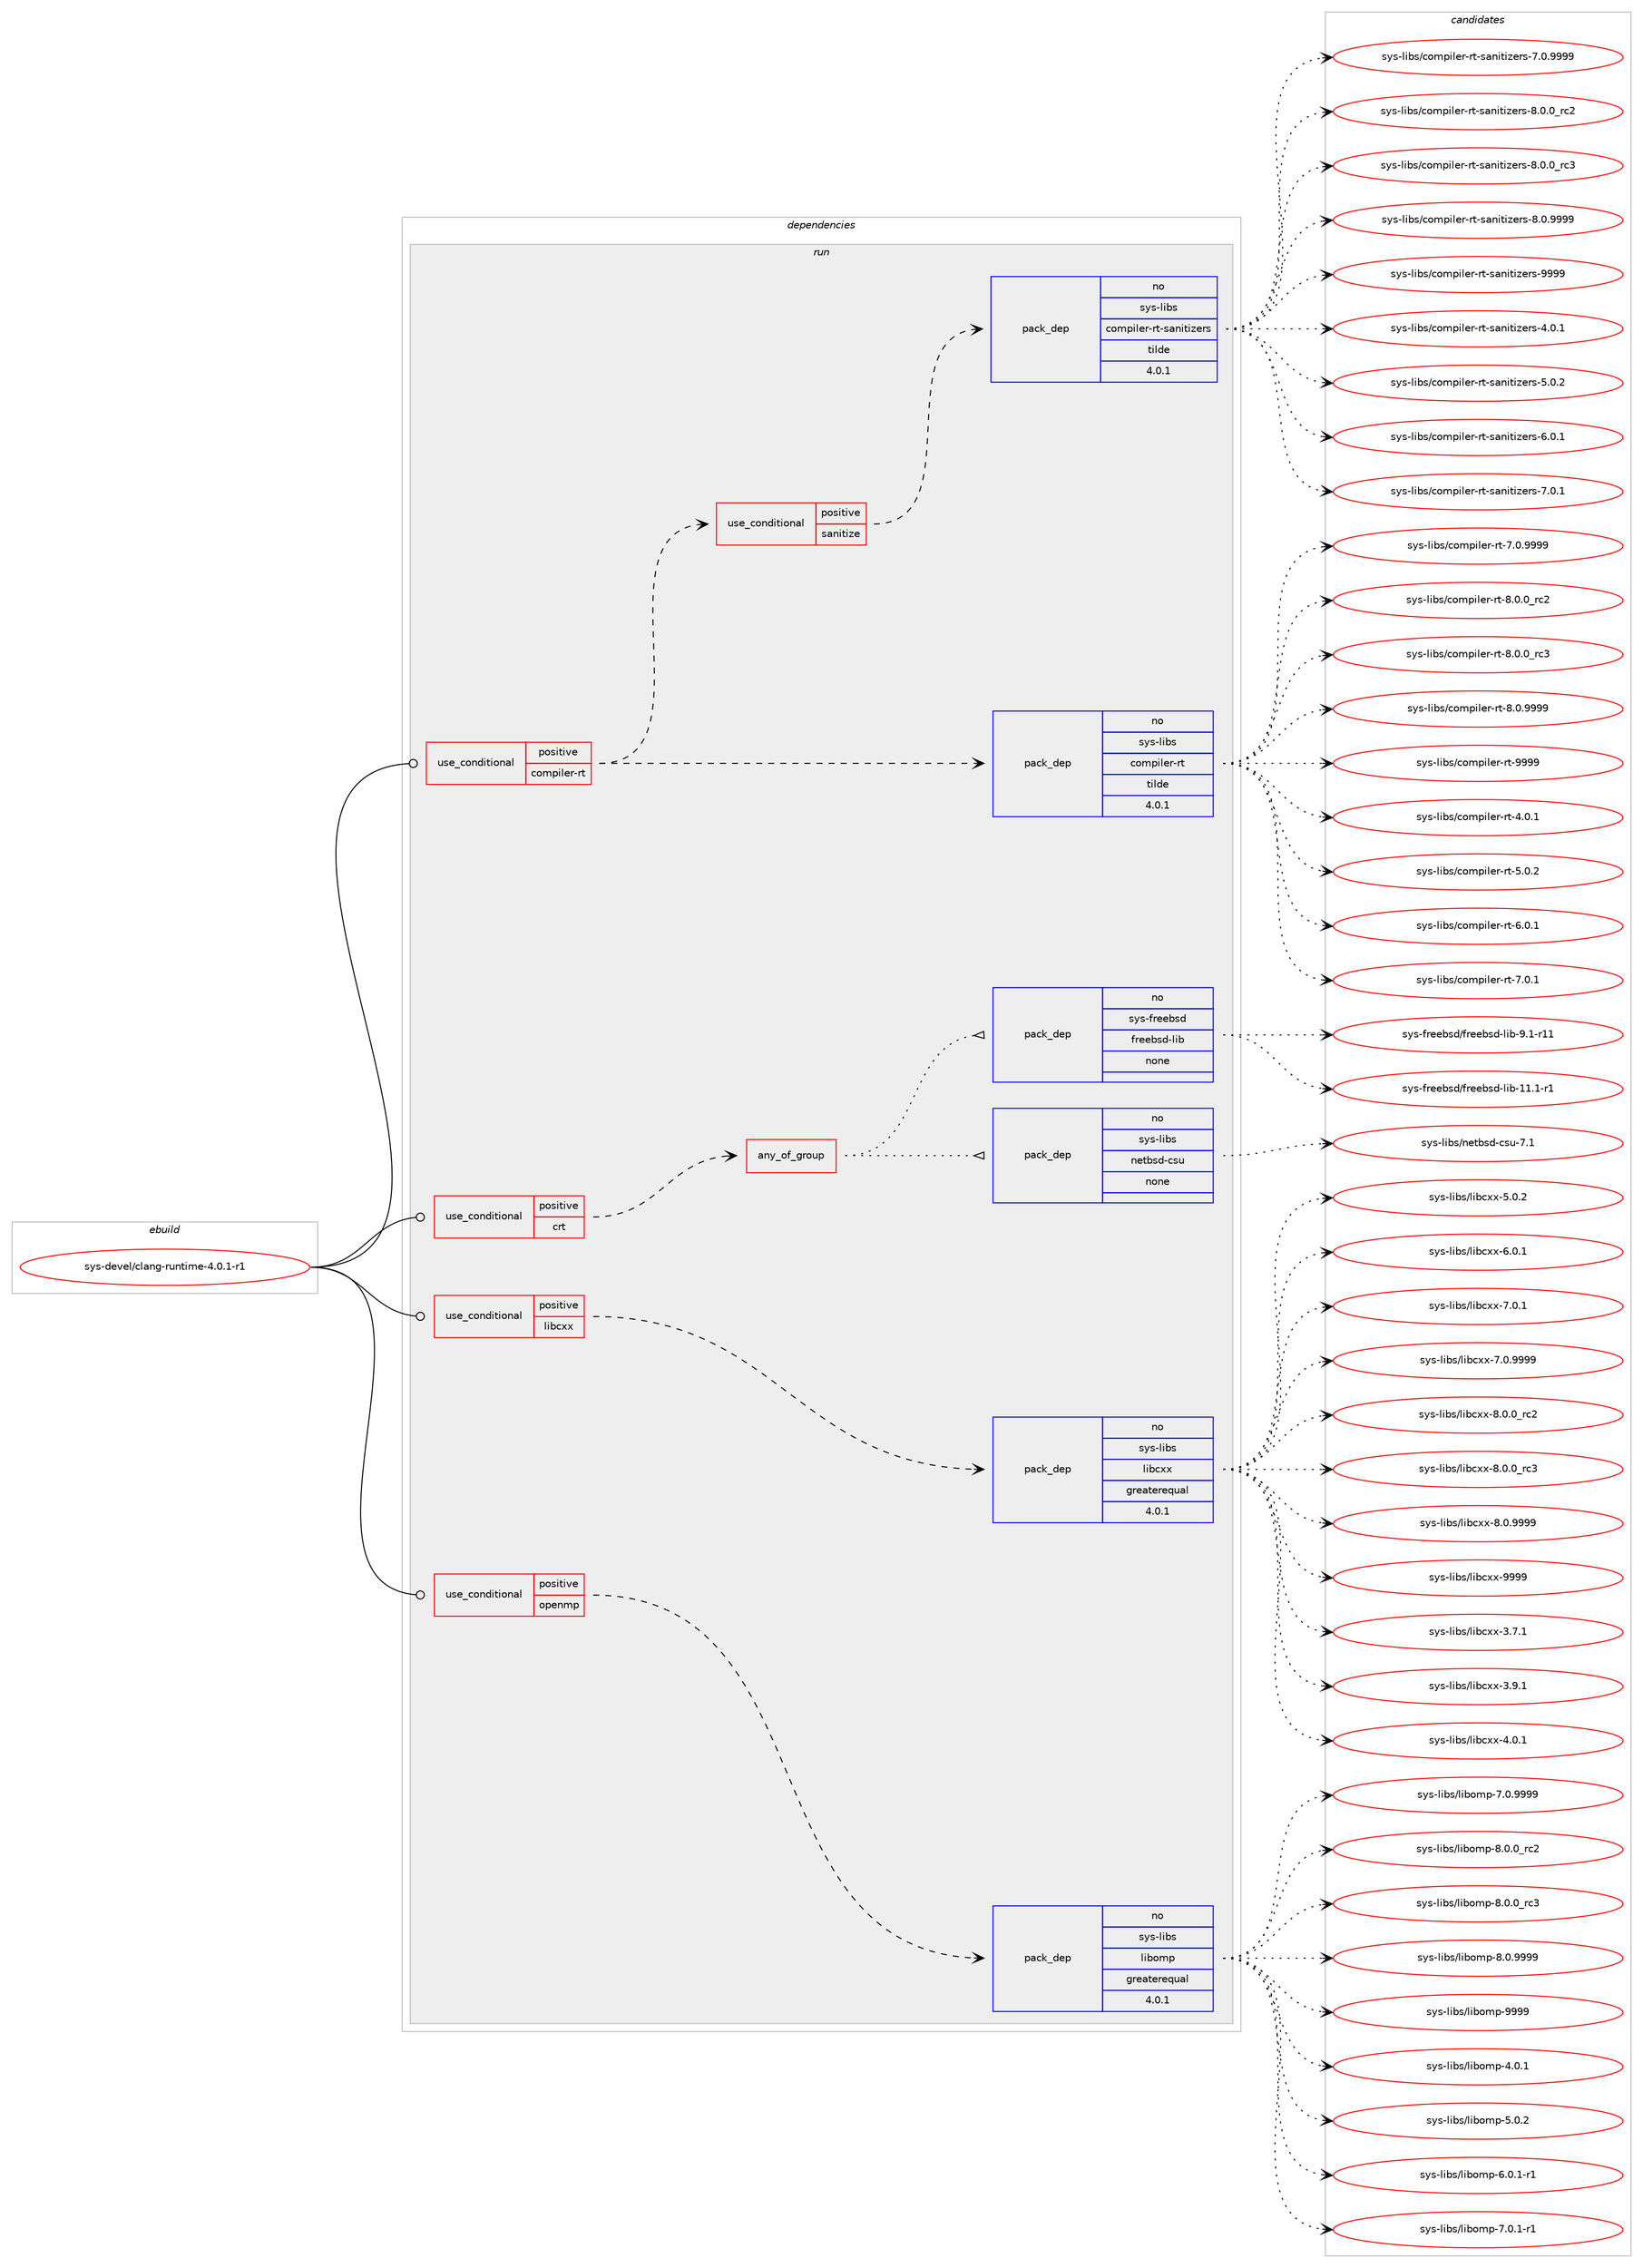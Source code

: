 digraph prolog {

# *************
# Graph options
# *************

newrank=true;
concentrate=true;
compound=true;
graph [rankdir=LR,fontname=Helvetica,fontsize=10,ranksep=1.5];#, ranksep=2.5, nodesep=0.2];
edge  [arrowhead=vee];
node  [fontname=Helvetica,fontsize=10];

# **********
# The ebuild
# **********

subgraph cluster_leftcol {
color=gray;
rank=same;
label=<<i>ebuild</i>>;
id [label="sys-devel/clang-runtime-4.0.1-r1", color=red, width=4, href="../sys-devel/clang-runtime-4.0.1-r1.svg"];
}

# ****************
# The dependencies
# ****************

subgraph cluster_midcol {
color=gray;
label=<<i>dependencies</i>>;
subgraph cluster_compile {
fillcolor="#eeeeee";
style=filled;
label=<<i>compile</i>>;
}
subgraph cluster_compileandrun {
fillcolor="#eeeeee";
style=filled;
label=<<i>compile and run</i>>;
}
subgraph cluster_run {
fillcolor="#eeeeee";
style=filled;
label=<<i>run</i>>;
subgraph cond459449 {
dependency1727011 [label=<<TABLE BORDER="0" CELLBORDER="1" CELLSPACING="0" CELLPADDING="4"><TR><TD ROWSPAN="3" CELLPADDING="10">use_conditional</TD></TR><TR><TD>positive</TD></TR><TR><TD>compiler-rt</TD></TR></TABLE>>, shape=none, color=red];
subgraph pack1239264 {
dependency1727012 [label=<<TABLE BORDER="0" CELLBORDER="1" CELLSPACING="0" CELLPADDING="4" WIDTH="220"><TR><TD ROWSPAN="6" CELLPADDING="30">pack_dep</TD></TR><TR><TD WIDTH="110">no</TD></TR><TR><TD>sys-libs</TD></TR><TR><TD>compiler-rt</TD></TR><TR><TD>tilde</TD></TR><TR><TD>4.0.1</TD></TR></TABLE>>, shape=none, color=blue];
}
dependency1727011:e -> dependency1727012:w [weight=20,style="dashed",arrowhead="vee"];
subgraph cond459450 {
dependency1727013 [label=<<TABLE BORDER="0" CELLBORDER="1" CELLSPACING="0" CELLPADDING="4"><TR><TD ROWSPAN="3" CELLPADDING="10">use_conditional</TD></TR><TR><TD>positive</TD></TR><TR><TD>sanitize</TD></TR></TABLE>>, shape=none, color=red];
subgraph pack1239265 {
dependency1727014 [label=<<TABLE BORDER="0" CELLBORDER="1" CELLSPACING="0" CELLPADDING="4" WIDTH="220"><TR><TD ROWSPAN="6" CELLPADDING="30">pack_dep</TD></TR><TR><TD WIDTH="110">no</TD></TR><TR><TD>sys-libs</TD></TR><TR><TD>compiler-rt-sanitizers</TD></TR><TR><TD>tilde</TD></TR><TR><TD>4.0.1</TD></TR></TABLE>>, shape=none, color=blue];
}
dependency1727013:e -> dependency1727014:w [weight=20,style="dashed",arrowhead="vee"];
}
dependency1727011:e -> dependency1727013:w [weight=20,style="dashed",arrowhead="vee"];
}
id:e -> dependency1727011:w [weight=20,style="solid",arrowhead="odot"];
subgraph cond459451 {
dependency1727015 [label=<<TABLE BORDER="0" CELLBORDER="1" CELLSPACING="0" CELLPADDING="4"><TR><TD ROWSPAN="3" CELLPADDING="10">use_conditional</TD></TR><TR><TD>positive</TD></TR><TR><TD>crt</TD></TR></TABLE>>, shape=none, color=red];
subgraph any27410 {
dependency1727016 [label=<<TABLE BORDER="0" CELLBORDER="1" CELLSPACING="0" CELLPADDING="4"><TR><TD CELLPADDING="10">any_of_group</TD></TR></TABLE>>, shape=none, color=red];subgraph pack1239266 {
dependency1727017 [label=<<TABLE BORDER="0" CELLBORDER="1" CELLSPACING="0" CELLPADDING="4" WIDTH="220"><TR><TD ROWSPAN="6" CELLPADDING="30">pack_dep</TD></TR><TR><TD WIDTH="110">no</TD></TR><TR><TD>sys-libs</TD></TR><TR><TD>netbsd-csu</TD></TR><TR><TD>none</TD></TR><TR><TD></TD></TR></TABLE>>, shape=none, color=blue];
}
dependency1727016:e -> dependency1727017:w [weight=20,style="dotted",arrowhead="oinv"];
subgraph pack1239267 {
dependency1727018 [label=<<TABLE BORDER="0" CELLBORDER="1" CELLSPACING="0" CELLPADDING="4" WIDTH="220"><TR><TD ROWSPAN="6" CELLPADDING="30">pack_dep</TD></TR><TR><TD WIDTH="110">no</TD></TR><TR><TD>sys-freebsd</TD></TR><TR><TD>freebsd-lib</TD></TR><TR><TD>none</TD></TR><TR><TD></TD></TR></TABLE>>, shape=none, color=blue];
}
dependency1727016:e -> dependency1727018:w [weight=20,style="dotted",arrowhead="oinv"];
}
dependency1727015:e -> dependency1727016:w [weight=20,style="dashed",arrowhead="vee"];
}
id:e -> dependency1727015:w [weight=20,style="solid",arrowhead="odot"];
subgraph cond459452 {
dependency1727019 [label=<<TABLE BORDER="0" CELLBORDER="1" CELLSPACING="0" CELLPADDING="4"><TR><TD ROWSPAN="3" CELLPADDING="10">use_conditional</TD></TR><TR><TD>positive</TD></TR><TR><TD>libcxx</TD></TR></TABLE>>, shape=none, color=red];
subgraph pack1239268 {
dependency1727020 [label=<<TABLE BORDER="0" CELLBORDER="1" CELLSPACING="0" CELLPADDING="4" WIDTH="220"><TR><TD ROWSPAN="6" CELLPADDING="30">pack_dep</TD></TR><TR><TD WIDTH="110">no</TD></TR><TR><TD>sys-libs</TD></TR><TR><TD>libcxx</TD></TR><TR><TD>greaterequal</TD></TR><TR><TD>4.0.1</TD></TR></TABLE>>, shape=none, color=blue];
}
dependency1727019:e -> dependency1727020:w [weight=20,style="dashed",arrowhead="vee"];
}
id:e -> dependency1727019:w [weight=20,style="solid",arrowhead="odot"];
subgraph cond459453 {
dependency1727021 [label=<<TABLE BORDER="0" CELLBORDER="1" CELLSPACING="0" CELLPADDING="4"><TR><TD ROWSPAN="3" CELLPADDING="10">use_conditional</TD></TR><TR><TD>positive</TD></TR><TR><TD>openmp</TD></TR></TABLE>>, shape=none, color=red];
subgraph pack1239269 {
dependency1727022 [label=<<TABLE BORDER="0" CELLBORDER="1" CELLSPACING="0" CELLPADDING="4" WIDTH="220"><TR><TD ROWSPAN="6" CELLPADDING="30">pack_dep</TD></TR><TR><TD WIDTH="110">no</TD></TR><TR><TD>sys-libs</TD></TR><TR><TD>libomp</TD></TR><TR><TD>greaterequal</TD></TR><TR><TD>4.0.1</TD></TR></TABLE>>, shape=none, color=blue];
}
dependency1727021:e -> dependency1727022:w [weight=20,style="dashed",arrowhead="vee"];
}
id:e -> dependency1727021:w [weight=20,style="solid",arrowhead="odot"];
}
}

# **************
# The candidates
# **************

subgraph cluster_choices {
rank=same;
color=gray;
label=<<i>candidates</i>>;

subgraph choice1239264 {
color=black;
nodesep=1;
choice1151211154510810598115479911110911210510810111445114116455246484649 [label="sys-libs/compiler-rt-4.0.1", color=red, width=4,href="../sys-libs/compiler-rt-4.0.1.svg"];
choice1151211154510810598115479911110911210510810111445114116455346484650 [label="sys-libs/compiler-rt-5.0.2", color=red, width=4,href="../sys-libs/compiler-rt-5.0.2.svg"];
choice1151211154510810598115479911110911210510810111445114116455446484649 [label="sys-libs/compiler-rt-6.0.1", color=red, width=4,href="../sys-libs/compiler-rt-6.0.1.svg"];
choice1151211154510810598115479911110911210510810111445114116455546484649 [label="sys-libs/compiler-rt-7.0.1", color=red, width=4,href="../sys-libs/compiler-rt-7.0.1.svg"];
choice1151211154510810598115479911110911210510810111445114116455546484657575757 [label="sys-libs/compiler-rt-7.0.9999", color=red, width=4,href="../sys-libs/compiler-rt-7.0.9999.svg"];
choice1151211154510810598115479911110911210510810111445114116455646484648951149950 [label="sys-libs/compiler-rt-8.0.0_rc2", color=red, width=4,href="../sys-libs/compiler-rt-8.0.0_rc2.svg"];
choice1151211154510810598115479911110911210510810111445114116455646484648951149951 [label="sys-libs/compiler-rt-8.0.0_rc3", color=red, width=4,href="../sys-libs/compiler-rt-8.0.0_rc3.svg"];
choice1151211154510810598115479911110911210510810111445114116455646484657575757 [label="sys-libs/compiler-rt-8.0.9999", color=red, width=4,href="../sys-libs/compiler-rt-8.0.9999.svg"];
choice11512111545108105981154799111109112105108101114451141164557575757 [label="sys-libs/compiler-rt-9999", color=red, width=4,href="../sys-libs/compiler-rt-9999.svg"];
dependency1727012:e -> choice1151211154510810598115479911110911210510810111445114116455246484649:w [style=dotted,weight="100"];
dependency1727012:e -> choice1151211154510810598115479911110911210510810111445114116455346484650:w [style=dotted,weight="100"];
dependency1727012:e -> choice1151211154510810598115479911110911210510810111445114116455446484649:w [style=dotted,weight="100"];
dependency1727012:e -> choice1151211154510810598115479911110911210510810111445114116455546484649:w [style=dotted,weight="100"];
dependency1727012:e -> choice1151211154510810598115479911110911210510810111445114116455546484657575757:w [style=dotted,weight="100"];
dependency1727012:e -> choice1151211154510810598115479911110911210510810111445114116455646484648951149950:w [style=dotted,weight="100"];
dependency1727012:e -> choice1151211154510810598115479911110911210510810111445114116455646484648951149951:w [style=dotted,weight="100"];
dependency1727012:e -> choice1151211154510810598115479911110911210510810111445114116455646484657575757:w [style=dotted,weight="100"];
dependency1727012:e -> choice11512111545108105981154799111109112105108101114451141164557575757:w [style=dotted,weight="100"];
}
subgraph choice1239265 {
color=black;
nodesep=1;
choice11512111545108105981154799111109112105108101114451141164511597110105116105122101114115455246484649 [label="sys-libs/compiler-rt-sanitizers-4.0.1", color=red, width=4,href="../sys-libs/compiler-rt-sanitizers-4.0.1.svg"];
choice11512111545108105981154799111109112105108101114451141164511597110105116105122101114115455346484650 [label="sys-libs/compiler-rt-sanitizers-5.0.2", color=red, width=4,href="../sys-libs/compiler-rt-sanitizers-5.0.2.svg"];
choice11512111545108105981154799111109112105108101114451141164511597110105116105122101114115455446484649 [label="sys-libs/compiler-rt-sanitizers-6.0.1", color=red, width=4,href="../sys-libs/compiler-rt-sanitizers-6.0.1.svg"];
choice11512111545108105981154799111109112105108101114451141164511597110105116105122101114115455546484649 [label="sys-libs/compiler-rt-sanitizers-7.0.1", color=red, width=4,href="../sys-libs/compiler-rt-sanitizers-7.0.1.svg"];
choice11512111545108105981154799111109112105108101114451141164511597110105116105122101114115455546484657575757 [label="sys-libs/compiler-rt-sanitizers-7.0.9999", color=red, width=4,href="../sys-libs/compiler-rt-sanitizers-7.0.9999.svg"];
choice11512111545108105981154799111109112105108101114451141164511597110105116105122101114115455646484648951149950 [label="sys-libs/compiler-rt-sanitizers-8.0.0_rc2", color=red, width=4,href="../sys-libs/compiler-rt-sanitizers-8.0.0_rc2.svg"];
choice11512111545108105981154799111109112105108101114451141164511597110105116105122101114115455646484648951149951 [label="sys-libs/compiler-rt-sanitizers-8.0.0_rc3", color=red, width=4,href="../sys-libs/compiler-rt-sanitizers-8.0.0_rc3.svg"];
choice11512111545108105981154799111109112105108101114451141164511597110105116105122101114115455646484657575757 [label="sys-libs/compiler-rt-sanitizers-8.0.9999", color=red, width=4,href="../sys-libs/compiler-rt-sanitizers-8.0.9999.svg"];
choice115121115451081059811547991111091121051081011144511411645115971101051161051221011141154557575757 [label="sys-libs/compiler-rt-sanitizers-9999", color=red, width=4,href="../sys-libs/compiler-rt-sanitizers-9999.svg"];
dependency1727014:e -> choice11512111545108105981154799111109112105108101114451141164511597110105116105122101114115455246484649:w [style=dotted,weight="100"];
dependency1727014:e -> choice11512111545108105981154799111109112105108101114451141164511597110105116105122101114115455346484650:w [style=dotted,weight="100"];
dependency1727014:e -> choice11512111545108105981154799111109112105108101114451141164511597110105116105122101114115455446484649:w [style=dotted,weight="100"];
dependency1727014:e -> choice11512111545108105981154799111109112105108101114451141164511597110105116105122101114115455546484649:w [style=dotted,weight="100"];
dependency1727014:e -> choice11512111545108105981154799111109112105108101114451141164511597110105116105122101114115455546484657575757:w [style=dotted,weight="100"];
dependency1727014:e -> choice11512111545108105981154799111109112105108101114451141164511597110105116105122101114115455646484648951149950:w [style=dotted,weight="100"];
dependency1727014:e -> choice11512111545108105981154799111109112105108101114451141164511597110105116105122101114115455646484648951149951:w [style=dotted,weight="100"];
dependency1727014:e -> choice11512111545108105981154799111109112105108101114451141164511597110105116105122101114115455646484657575757:w [style=dotted,weight="100"];
dependency1727014:e -> choice115121115451081059811547991111091121051081011144511411645115971101051161051221011141154557575757:w [style=dotted,weight="100"];
}
subgraph choice1239266 {
color=black;
nodesep=1;
choice11512111545108105981154711010111698115100459911511745554649 [label="sys-libs/netbsd-csu-7.1", color=red, width=4,href="../sys-libs/netbsd-csu-7.1.svg"];
dependency1727017:e -> choice11512111545108105981154711010111698115100459911511745554649:w [style=dotted,weight="100"];
}
subgraph choice1239267 {
color=black;
nodesep=1;
choice11512111545102114101101981151004710211410110198115100451081059845494946494511449 [label="sys-freebsd/freebsd-lib-11.1-r1", color=red, width=4,href="../sys-freebsd/freebsd-lib-11.1-r1.svg"];
choice11512111545102114101101981151004710211410110198115100451081059845574649451144949 [label="sys-freebsd/freebsd-lib-9.1-r11", color=red, width=4,href="../sys-freebsd/freebsd-lib-9.1-r11.svg"];
dependency1727018:e -> choice11512111545102114101101981151004710211410110198115100451081059845494946494511449:w [style=dotted,weight="100"];
dependency1727018:e -> choice11512111545102114101101981151004710211410110198115100451081059845574649451144949:w [style=dotted,weight="100"];
}
subgraph choice1239268 {
color=black;
nodesep=1;
choice1151211154510810598115471081059899120120455146554649 [label="sys-libs/libcxx-3.7.1", color=red, width=4,href="../sys-libs/libcxx-3.7.1.svg"];
choice1151211154510810598115471081059899120120455146574649 [label="sys-libs/libcxx-3.9.1", color=red, width=4,href="../sys-libs/libcxx-3.9.1.svg"];
choice1151211154510810598115471081059899120120455246484649 [label="sys-libs/libcxx-4.0.1", color=red, width=4,href="../sys-libs/libcxx-4.0.1.svg"];
choice1151211154510810598115471081059899120120455346484650 [label="sys-libs/libcxx-5.0.2", color=red, width=4,href="../sys-libs/libcxx-5.0.2.svg"];
choice1151211154510810598115471081059899120120455446484649 [label="sys-libs/libcxx-6.0.1", color=red, width=4,href="../sys-libs/libcxx-6.0.1.svg"];
choice1151211154510810598115471081059899120120455546484649 [label="sys-libs/libcxx-7.0.1", color=red, width=4,href="../sys-libs/libcxx-7.0.1.svg"];
choice1151211154510810598115471081059899120120455546484657575757 [label="sys-libs/libcxx-7.0.9999", color=red, width=4,href="../sys-libs/libcxx-7.0.9999.svg"];
choice1151211154510810598115471081059899120120455646484648951149950 [label="sys-libs/libcxx-8.0.0_rc2", color=red, width=4,href="../sys-libs/libcxx-8.0.0_rc2.svg"];
choice1151211154510810598115471081059899120120455646484648951149951 [label="sys-libs/libcxx-8.0.0_rc3", color=red, width=4,href="../sys-libs/libcxx-8.0.0_rc3.svg"];
choice1151211154510810598115471081059899120120455646484657575757 [label="sys-libs/libcxx-8.0.9999", color=red, width=4,href="../sys-libs/libcxx-8.0.9999.svg"];
choice11512111545108105981154710810598991201204557575757 [label="sys-libs/libcxx-9999", color=red, width=4,href="../sys-libs/libcxx-9999.svg"];
dependency1727020:e -> choice1151211154510810598115471081059899120120455146554649:w [style=dotted,weight="100"];
dependency1727020:e -> choice1151211154510810598115471081059899120120455146574649:w [style=dotted,weight="100"];
dependency1727020:e -> choice1151211154510810598115471081059899120120455246484649:w [style=dotted,weight="100"];
dependency1727020:e -> choice1151211154510810598115471081059899120120455346484650:w [style=dotted,weight="100"];
dependency1727020:e -> choice1151211154510810598115471081059899120120455446484649:w [style=dotted,weight="100"];
dependency1727020:e -> choice1151211154510810598115471081059899120120455546484649:w [style=dotted,weight="100"];
dependency1727020:e -> choice1151211154510810598115471081059899120120455546484657575757:w [style=dotted,weight="100"];
dependency1727020:e -> choice1151211154510810598115471081059899120120455646484648951149950:w [style=dotted,weight="100"];
dependency1727020:e -> choice1151211154510810598115471081059899120120455646484648951149951:w [style=dotted,weight="100"];
dependency1727020:e -> choice1151211154510810598115471081059899120120455646484657575757:w [style=dotted,weight="100"];
dependency1727020:e -> choice11512111545108105981154710810598991201204557575757:w [style=dotted,weight="100"];
}
subgraph choice1239269 {
color=black;
nodesep=1;
choice11512111545108105981154710810598111109112455246484649 [label="sys-libs/libomp-4.0.1", color=red, width=4,href="../sys-libs/libomp-4.0.1.svg"];
choice11512111545108105981154710810598111109112455346484650 [label="sys-libs/libomp-5.0.2", color=red, width=4,href="../sys-libs/libomp-5.0.2.svg"];
choice115121115451081059811547108105981111091124554464846494511449 [label="sys-libs/libomp-6.0.1-r1", color=red, width=4,href="../sys-libs/libomp-6.0.1-r1.svg"];
choice115121115451081059811547108105981111091124555464846494511449 [label="sys-libs/libomp-7.0.1-r1", color=red, width=4,href="../sys-libs/libomp-7.0.1-r1.svg"];
choice11512111545108105981154710810598111109112455546484657575757 [label="sys-libs/libomp-7.0.9999", color=red, width=4,href="../sys-libs/libomp-7.0.9999.svg"];
choice11512111545108105981154710810598111109112455646484648951149950 [label="sys-libs/libomp-8.0.0_rc2", color=red, width=4,href="../sys-libs/libomp-8.0.0_rc2.svg"];
choice11512111545108105981154710810598111109112455646484648951149951 [label="sys-libs/libomp-8.0.0_rc3", color=red, width=4,href="../sys-libs/libomp-8.0.0_rc3.svg"];
choice11512111545108105981154710810598111109112455646484657575757 [label="sys-libs/libomp-8.0.9999", color=red, width=4,href="../sys-libs/libomp-8.0.9999.svg"];
choice115121115451081059811547108105981111091124557575757 [label="sys-libs/libomp-9999", color=red, width=4,href="../sys-libs/libomp-9999.svg"];
dependency1727022:e -> choice11512111545108105981154710810598111109112455246484649:w [style=dotted,weight="100"];
dependency1727022:e -> choice11512111545108105981154710810598111109112455346484650:w [style=dotted,weight="100"];
dependency1727022:e -> choice115121115451081059811547108105981111091124554464846494511449:w [style=dotted,weight="100"];
dependency1727022:e -> choice115121115451081059811547108105981111091124555464846494511449:w [style=dotted,weight="100"];
dependency1727022:e -> choice11512111545108105981154710810598111109112455546484657575757:w [style=dotted,weight="100"];
dependency1727022:e -> choice11512111545108105981154710810598111109112455646484648951149950:w [style=dotted,weight="100"];
dependency1727022:e -> choice11512111545108105981154710810598111109112455646484648951149951:w [style=dotted,weight="100"];
dependency1727022:e -> choice11512111545108105981154710810598111109112455646484657575757:w [style=dotted,weight="100"];
dependency1727022:e -> choice115121115451081059811547108105981111091124557575757:w [style=dotted,weight="100"];
}
}

}
